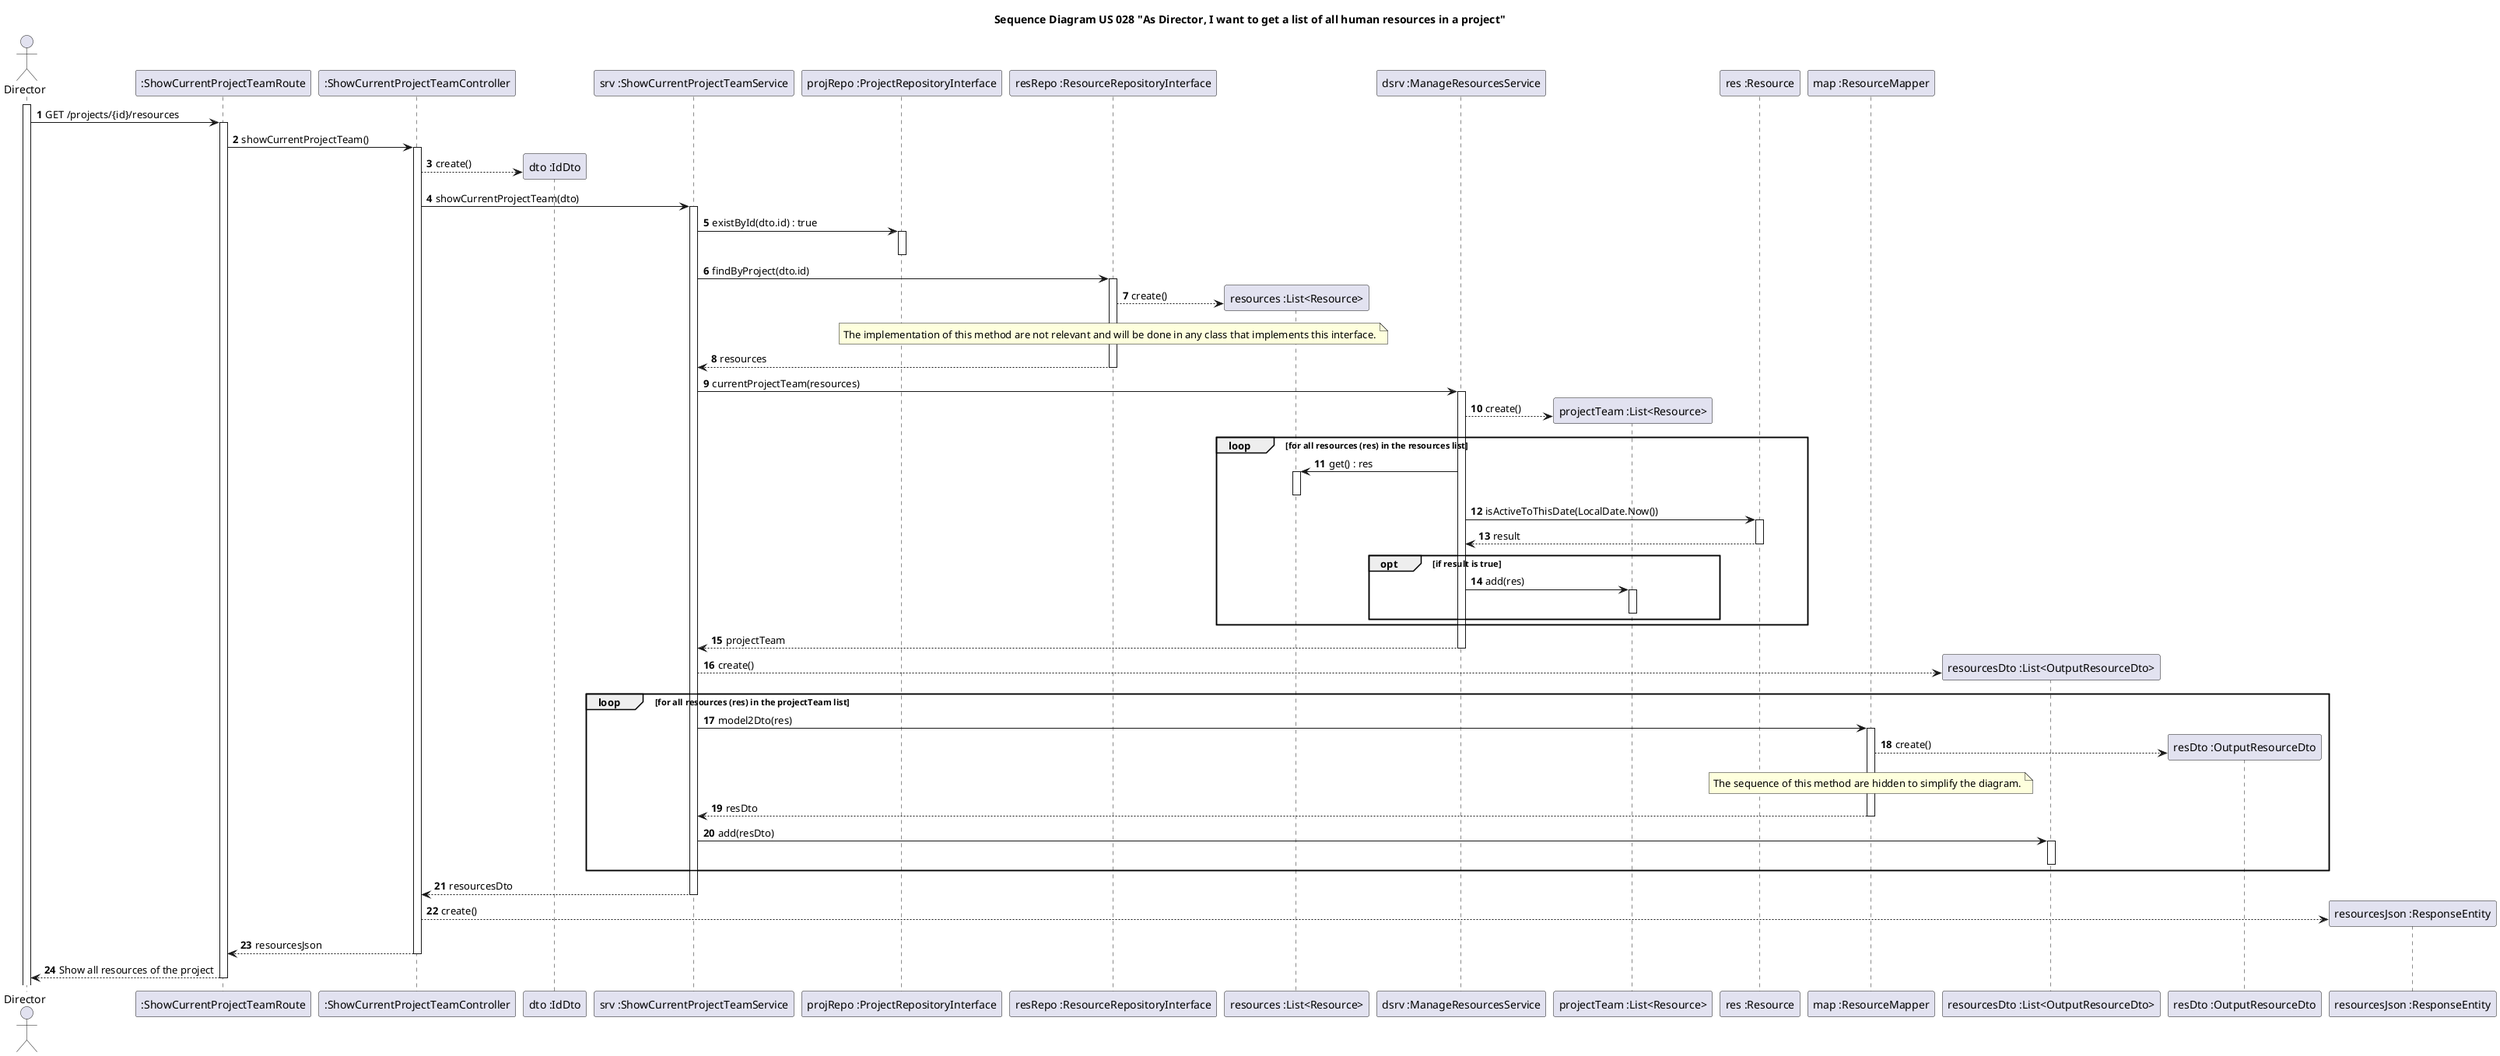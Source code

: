 @startuml
'https://plantuml.com/sequence-diagram

title Sequence Diagram US 028 "As Director, I want to get a list of all human resources in a project"

autoactivate on
autonumber

actor "Director" as actor
participant ":ShowCurrentProjectTeamRoute" as route
participant ":ShowCurrentProjectTeamController" as ctrl
participant "dto :IdDto" as dataDto
participant "srv :ShowCurrentProjectTeamService" as srv
participant "projRepo :ProjectRepositoryInterface" as projrepo
participant "resRepo :ResourceRepositoryInterface" as resrepo
participant "resources :List<Resource>" as resList
participant "dsrv :ManageResourcesService" as dsrv
participant "projectTeam :List<Resource>" as resList2
participant "res :Resource" as res
participant "map :ResourceMapper" as map
participant "resourcesDto :List<OutputResourceDto>" as dtoList
participant "resDto :OutputResourceDto" as dto
participant "resourcesJson :ResponseEntity" as jsonList

activate actor
autoactivate on

actor -> route : GET /projects/{id}/resources
route -> ctrl : showCurrentProjectTeam()
ctrl --> dataDto**: create()
ctrl -> srv : showCurrentProjectTeam(dto)
srv -> projrepo: existById(dto.id) : true
deactivate
srv -> resrepo : findByProject(dto.id)
resrepo --> resList** : create()
note over resrepo : The implementation of this method are not relevant and will be done in any class that implements this interface.
resrepo --> srv : resources
srv -> dsrv : currentProjectTeam(resources)
dsrv --> resList2** : create()
loop for all resources (res) in the resources list
dsrv -> resList : get() : res
deactivate
dsrv -> res : isActiveToThisDate(LocalDate.Now())
res --> dsrv : result
opt if result is true
dsrv -> resList2 : add(res)
deactivate
end
end
dsrv --> srv : projectTeam
srv --> dtoList** : create()
loop for all resources (res) in the projectTeam list
srv -> map : model2Dto(res)
map --> dto** : create()
note over map : The sequence of this method are hidden to simplify the diagram.
map --> srv : resDto
srv -> dtoList : add(resDto)
deactivate
end
srv --> ctrl : resourcesDto
ctrl --> jsonList** : create()
ctrl --> route : resourcesJson
route --> actor : Show all resources of the project


@enduml